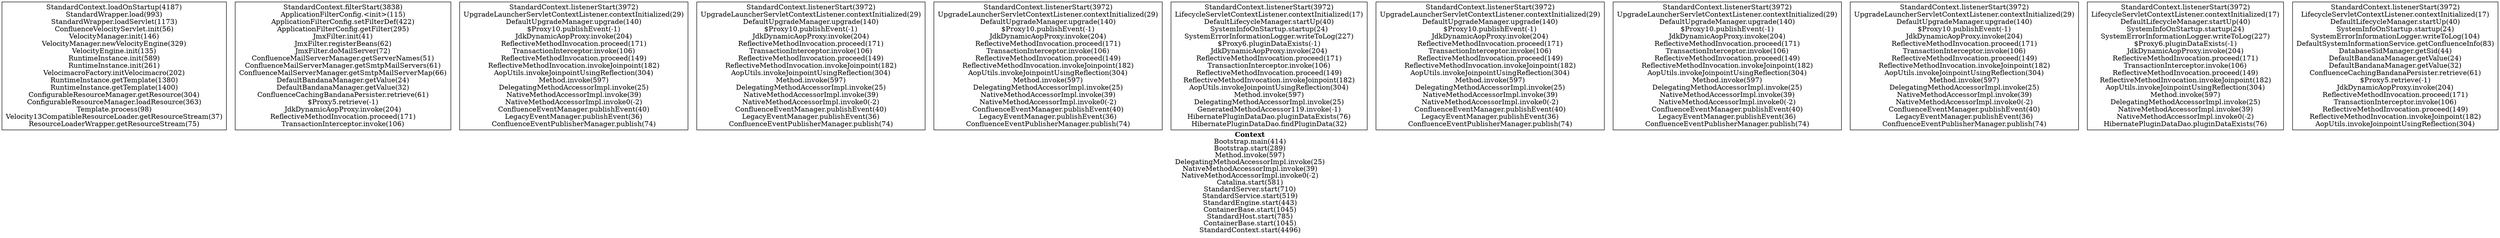digraph 867695 { 
label=<<font face="Times-Bold">Context</font><br/>Bootstrap.main(414)<br/>Bootstrap.start(289)<br/>Method.invoke(597)<br/>DelegatingMethodAccessorImpl.invoke(25)<br/>NativeMethodAccessorImpl.invoke(39)<br/>NativeMethodAccessorImpl.invoke0(-2)<br/>Catalina.start(581)<br/>StandardServer.start(710)<br/>StandardService.start(519)<br/>StandardEngine.start(443)<br/>ContainerBase.start(1045)<br/>StandardHost.start(785)<br/>ContainerBase.start(1045)<br/>StandardContext.start(4496)>;rankdir=BT;
1 [label="StandardContext.loadOnStartup(4187)\nStandardWrapper.load(993)\nStandardWrapper.loadServlet(1173)\nConfluenceVelocityServlet.init(56)\nVelocityManager.init(146)\nVelocityManager.newVelocityEngine(329)\nVelocityEngine.init(135)\nRuntimeInstance.init(589)\nRuntimeInstance.init(261)\nVelocimacroFactory.initVelocimacro(202)\nRuntimeInstance.getTemplate(1380)\nRuntimeInstance.getTemplate(1400)\nConfigurableResourceManager.getResource(304)\nConfigurableResourceManager.loadResource(363)\nTemplate.process(98)\nVelocity13CompatibleResourceLoader.getResourceStream(37)\nResourceLoaderWrapper.getResourceStream(75)\n", shape=box];
2 [label="StandardContext.filterStart(3838)\nApplicationFilterConfig.<init>(115)\nApplicationFilterConfig.setFilterDef(422)\nApplicationFilterConfig.getFilter(295)\nJmxFilter.init(41)\nJmxFilter.registerBeans(62)\nJmxFilter.doMailServer(72)\nConfluenceMailServerManager.getServerNames(51)\nConfluenceMailServerManager.getSmtpMailServers(61)\nConfluenceMailServerManager.getSmtpMailServerMap(66)\nDefaultBandanaManager.getValue(24)\nDefaultBandanaManager.getValue(32)\nConfluenceCachingBandanaPersister.retrieve(61)\n$Proxy5.retrieve(-1)\nJdkDynamicAopProxy.invoke(204)\nReflectiveMethodInvocation.proceed(171)\nTransactionInterceptor.invoke(106)\n", shape=box];
3 [label="StandardContext.listenerStart(3972)\nUpgradeLauncherServletContextListener.contextInitialized(29)\nDefaultUpgradeManager.upgrade(140)\n$Proxy10.publishEvent(-1)\nJdkDynamicAopProxy.invoke(204)\nReflectiveMethodInvocation.proceed(171)\nTransactionInterceptor.invoke(106)\nReflectiveMethodInvocation.proceed(149)\nReflectiveMethodInvocation.invokeJoinpoint(182)\nAopUtils.invokeJoinpointUsingReflection(304)\nMethod.invoke(597)\nDelegatingMethodAccessorImpl.invoke(25)\nNativeMethodAccessorImpl.invoke(39)\nNativeMethodAccessorImpl.invoke0(-2)\nConfluenceEventManager.publishEvent(40)\nLegacyEventManager.publishEvent(36)\nConfluenceEventPublisherManager.publish(74)\n", shape=box];
4 [label="StandardContext.listenerStart(3972)\nUpgradeLauncherServletContextListener.contextInitialized(29)\nDefaultUpgradeManager.upgrade(140)\n$Proxy10.publishEvent(-1)\nJdkDynamicAopProxy.invoke(204)\nReflectiveMethodInvocation.proceed(171)\nTransactionInterceptor.invoke(106)\nReflectiveMethodInvocation.proceed(149)\nReflectiveMethodInvocation.invokeJoinpoint(182)\nAopUtils.invokeJoinpointUsingReflection(304)\nMethod.invoke(597)\nDelegatingMethodAccessorImpl.invoke(25)\nNativeMethodAccessorImpl.invoke(39)\nNativeMethodAccessorImpl.invoke0(-2)\nConfluenceEventManager.publishEvent(40)\nLegacyEventManager.publishEvent(36)\nConfluenceEventPublisherManager.publish(74)\n", shape=box];
5 [label="StandardContext.listenerStart(3972)\nUpgradeLauncherServletContextListener.contextInitialized(29)\nDefaultUpgradeManager.upgrade(140)\n$Proxy10.publishEvent(-1)\nJdkDynamicAopProxy.invoke(204)\nReflectiveMethodInvocation.proceed(171)\nTransactionInterceptor.invoke(106)\nReflectiveMethodInvocation.proceed(149)\nReflectiveMethodInvocation.invokeJoinpoint(182)\nAopUtils.invokeJoinpointUsingReflection(304)\nMethod.invoke(597)\nDelegatingMethodAccessorImpl.invoke(25)\nNativeMethodAccessorImpl.invoke(39)\nNativeMethodAccessorImpl.invoke0(-2)\nConfluenceEventManager.publishEvent(40)\nLegacyEventManager.publishEvent(36)\nConfluenceEventPublisherManager.publish(74)\n", shape=box];
6 [label="StandardContext.listenerStart(3972)\nLifecycleServletContextListener.contextInitialized(17)\nDefaultLifecycleManager.startUp(40)\nSystemInfoOnStartup.startup(24)\nSystemErrorInformationLogger.writeToLog(227)\n$Proxy6.pluginDataExists(-1)\nJdkDynamicAopProxy.invoke(204)\nReflectiveMethodInvocation.proceed(171)\nTransactionInterceptor.invoke(106)\nReflectiveMethodInvocation.proceed(149)\nReflectiveMethodInvocation.invokeJoinpoint(182)\nAopUtils.invokeJoinpointUsingReflection(304)\nMethod.invoke(597)\nDelegatingMethodAccessorImpl.invoke(25)\nGeneratedMethodAccessor119.invoke(-1)\nHibernatePluginDataDao.pluginDataExists(76)\nHibernatePluginDataDao.findPluginData(32)\n", shape=box];
7 [label="StandardContext.listenerStart(3972)\nUpgradeLauncherServletContextListener.contextInitialized(29)\nDefaultUpgradeManager.upgrade(140)\n$Proxy10.publishEvent(-1)\nJdkDynamicAopProxy.invoke(204)\nReflectiveMethodInvocation.proceed(171)\nTransactionInterceptor.invoke(106)\nReflectiveMethodInvocation.proceed(149)\nReflectiveMethodInvocation.invokeJoinpoint(182)\nAopUtils.invokeJoinpointUsingReflection(304)\nMethod.invoke(597)\nDelegatingMethodAccessorImpl.invoke(25)\nNativeMethodAccessorImpl.invoke(39)\nNativeMethodAccessorImpl.invoke0(-2)\nConfluenceEventManager.publishEvent(40)\nLegacyEventManager.publishEvent(36)\nConfluenceEventPublisherManager.publish(74)\n", shape=box];
8 [label="StandardContext.listenerStart(3972)\nUpgradeLauncherServletContextListener.contextInitialized(29)\nDefaultUpgradeManager.upgrade(140)\n$Proxy10.publishEvent(-1)\nJdkDynamicAopProxy.invoke(204)\nReflectiveMethodInvocation.proceed(171)\nTransactionInterceptor.invoke(106)\nReflectiveMethodInvocation.proceed(149)\nReflectiveMethodInvocation.invokeJoinpoint(182)\nAopUtils.invokeJoinpointUsingReflection(304)\nMethod.invoke(597)\nDelegatingMethodAccessorImpl.invoke(25)\nNativeMethodAccessorImpl.invoke(39)\nNativeMethodAccessorImpl.invoke0(-2)\nConfluenceEventManager.publishEvent(40)\nLegacyEventManager.publishEvent(36)\nConfluenceEventPublisherManager.publish(74)\n", shape=box];
9 [label="StandardContext.listenerStart(3972)\nUpgradeLauncherServletContextListener.contextInitialized(29)\nDefaultUpgradeManager.upgrade(140)\n$Proxy10.publishEvent(-1)\nJdkDynamicAopProxy.invoke(204)\nReflectiveMethodInvocation.proceed(171)\nTransactionInterceptor.invoke(106)\nReflectiveMethodInvocation.proceed(149)\nReflectiveMethodInvocation.invokeJoinpoint(182)\nAopUtils.invokeJoinpointUsingReflection(304)\nMethod.invoke(597)\nDelegatingMethodAccessorImpl.invoke(25)\nNativeMethodAccessorImpl.invoke(39)\nNativeMethodAccessorImpl.invoke0(-2)\nConfluenceEventManager.publishEvent(40)\nLegacyEventManager.publishEvent(36)\nConfluenceEventPublisherManager.publish(74)\n", shape=box];
10 [label="StandardContext.listenerStart(3972)\nLifecycleServletContextListener.contextInitialized(17)\nDefaultLifecycleManager.startUp(40)\nSystemInfoOnStartup.startup(24)\nSystemErrorInformationLogger.writeToLog(227)\n$Proxy6.pluginDataExists(-1)\nJdkDynamicAopProxy.invoke(204)\nReflectiveMethodInvocation.proceed(171)\nTransactionInterceptor.invoke(106)\nReflectiveMethodInvocation.proceed(149)\nReflectiveMethodInvocation.invokeJoinpoint(182)\nAopUtils.invokeJoinpointUsingReflection(304)\nMethod.invoke(597)\nDelegatingMethodAccessorImpl.invoke(25)\nNativeMethodAccessorImpl.invoke(39)\nNativeMethodAccessorImpl.invoke0(-2)\nHibernatePluginDataDao.pluginDataExists(76)\n", shape=box];
11 [label="StandardContext.listenerStart(3972)\nLifecycleServletContextListener.contextInitialized(17)\nDefaultLifecycleManager.startUp(40)\nSystemInfoOnStartup.startup(24)\nSystemErrorInformationLogger.writeToLog(104)\nDefaultSystemInformationService.getConfluenceInfo(83)\nDatabaseSidManager.getSid(44)\nDefaultBandanaManager.getValue(24)\nDefaultBandanaManager.getValue(32)\nConfluenceCachingBandanaPersister.retrieve(61)\n$Proxy5.retrieve(-1)\nJdkDynamicAopProxy.invoke(204)\nReflectiveMethodInvocation.proceed(171)\nTransactionInterceptor.invoke(106)\nReflectiveMethodInvocation.proceed(149)\nReflectiveMethodInvocation.invokeJoinpoint(182)\nAopUtils.invokeJoinpointUsingReflection(304)\n", shape=box];
}

